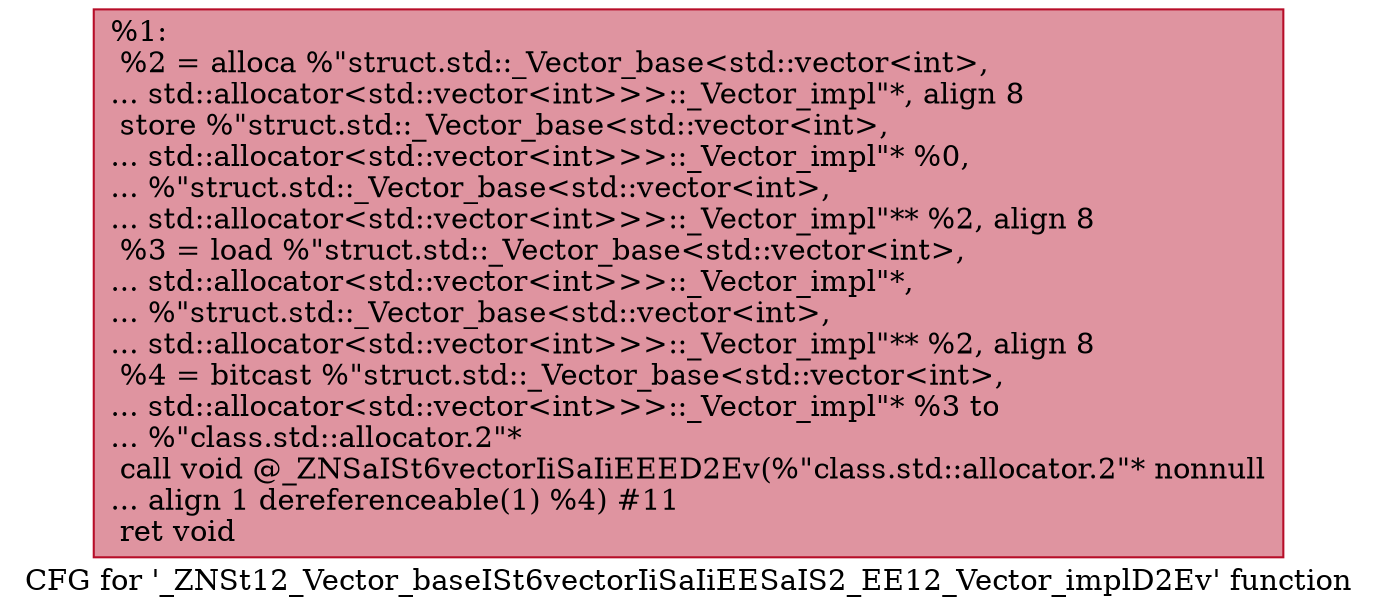 digraph "CFG for '_ZNSt12_Vector_baseISt6vectorIiSaIiEESaIS2_EE12_Vector_implD2Ev' function" {
	label="CFG for '_ZNSt12_Vector_baseISt6vectorIiSaIiEESaIS2_EE12_Vector_implD2Ev' function";

	Node0x559aeab09370 [shape=record,color="#b70d28ff", style=filled, fillcolor="#b70d2870",label="{%1:\l  %2 = alloca %\"struct.std::_Vector_base\<std::vector\<int\>,\l... std::allocator\<std::vector\<int\>\>\>::_Vector_impl\"*, align 8\l  store %\"struct.std::_Vector_base\<std::vector\<int\>,\l... std::allocator\<std::vector\<int\>\>\>::_Vector_impl\"* %0,\l... %\"struct.std::_Vector_base\<std::vector\<int\>,\l... std::allocator\<std::vector\<int\>\>\>::_Vector_impl\"** %2, align 8\l  %3 = load %\"struct.std::_Vector_base\<std::vector\<int\>,\l... std::allocator\<std::vector\<int\>\>\>::_Vector_impl\"*,\l... %\"struct.std::_Vector_base\<std::vector\<int\>,\l... std::allocator\<std::vector\<int\>\>\>::_Vector_impl\"** %2, align 8\l  %4 = bitcast %\"struct.std::_Vector_base\<std::vector\<int\>,\l... std::allocator\<std::vector\<int\>\>\>::_Vector_impl\"* %3 to\l... %\"class.std::allocator.2\"*\l  call void @_ZNSaISt6vectorIiSaIiEEED2Ev(%\"class.std::allocator.2\"* nonnull\l... align 1 dereferenceable(1) %4) #11\l  ret void\l}"];
}
